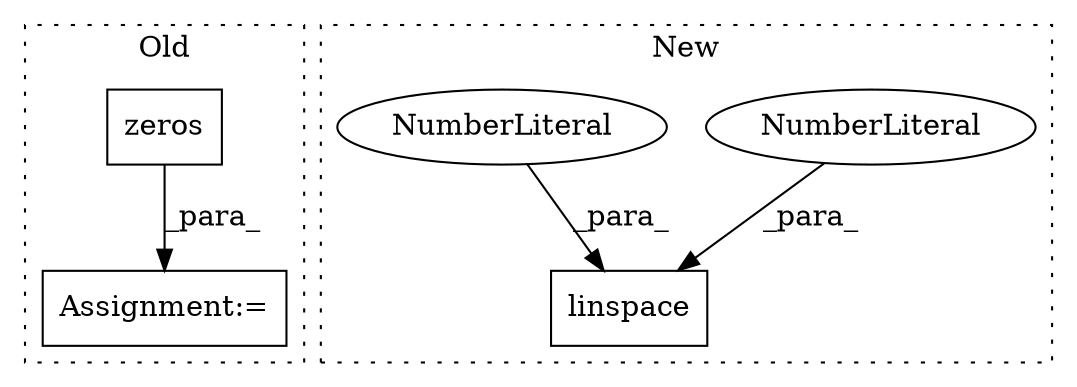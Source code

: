 digraph G {
subgraph cluster0 {
1 [label="zeros" a="32" s="452,495" l="6,1" shape="box"];
5 [label="Assignment:=" a="7" s="445" l="1" shape="box"];
label = "Old";
style="dotted";
}
subgraph cluster1 {
2 [label="linspace" a="32" s="280,294" l="9,1" shape="box"];
3 [label="NumberLiteral" a="34" s="289" l="1" shape="ellipse"];
4 [label="NumberLiteral" a="34" s="291" l="1" shape="ellipse"];
label = "New";
style="dotted";
}
1 -> 5 [label="_para_"];
3 -> 2 [label="_para_"];
4 -> 2 [label="_para_"];
}